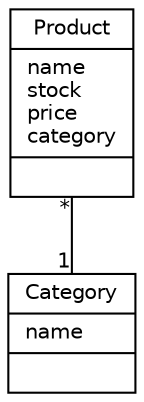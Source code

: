 #!/usr/local/bin/dot
#
# Class diagram 
# Generated by UmlGraph version 4.1 (http://www.spinellis.gr/sw/umlgraph)
#

digraph G {
	edge [fontname="Helvetica",fontsize=10,labelfontname="Helvetica",labelfontsize=10];
	node [fontname="Helvetica",fontsize=10,shape=record];
	// gr.spinellis.product.Product
	c3 [label="{Product\n|name\lstock\lprice\lcategory\l|}", fontname="Helvetica", fontcolor="black", fontsize=10.0];
	// gr.spinellis.product.Category
	c4 [label="{Category\n|name\l|}", fontname="Helvetica", fontcolor="black", fontsize=10.0];
	// gr.spinellis.product.Product assoc gr.spinellis.product.Category
	c3 -> c4 [taillabel="*", label="", headlabel="1", fontname="Helvetica", fontcolor="black", fontsize=10.0, color="black", arrowhead=none];
}

